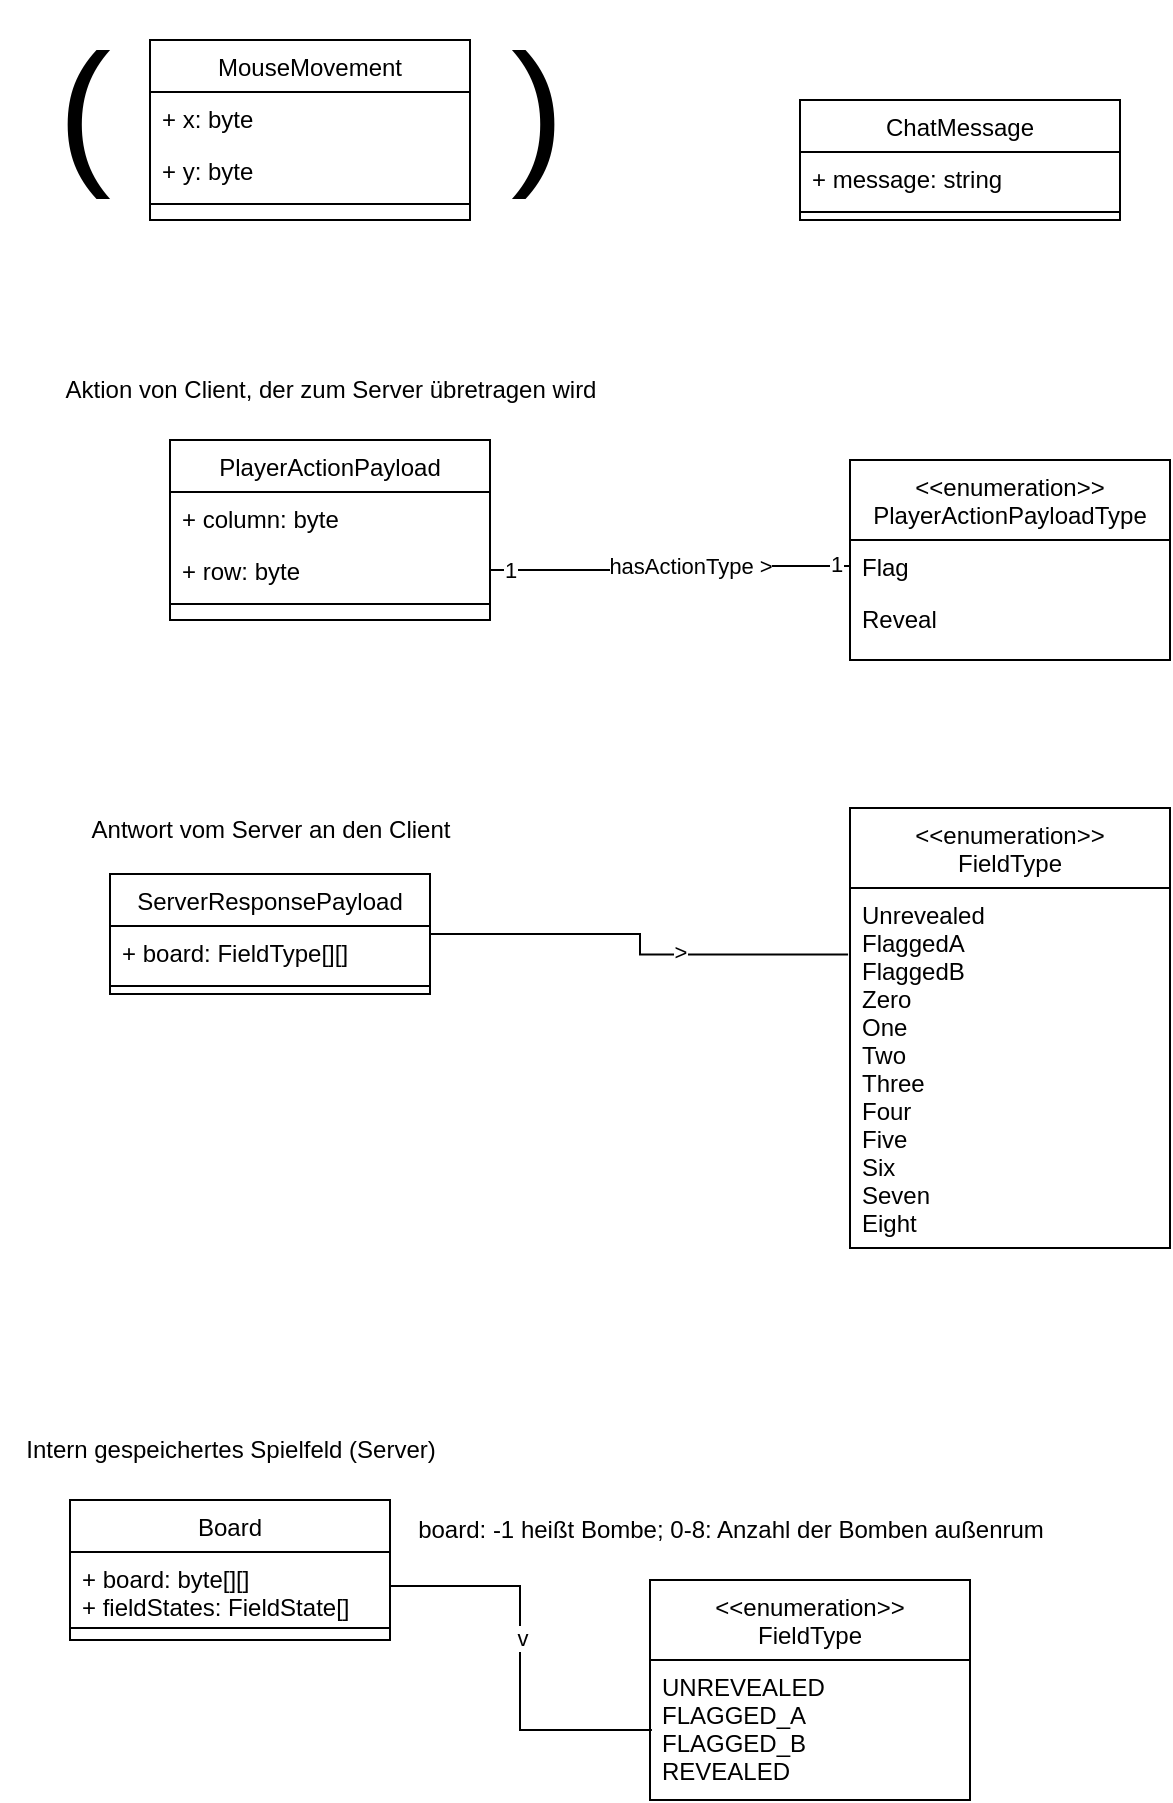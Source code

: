 <mxfile version="21.2.9" type="github">
  <diagram id="C5RBs43oDa-KdzZeNtuy" name="Page-1">
    <mxGraphModel dx="1434" dy="902" grid="1" gridSize="10" guides="1" tooltips="1" connect="1" arrows="1" fold="1" page="1" pageScale="1" pageWidth="827" pageHeight="1169" math="0" shadow="0">
      <root>
        <mxCell id="WIyWlLk6GJQsqaUBKTNV-0" />
        <mxCell id="WIyWlLk6GJQsqaUBKTNV-1" parent="WIyWlLk6GJQsqaUBKTNV-0" />
        <mxCell id="zkfFHV4jXpPFQw0GAbJ--0" value="PlayerActionPayload" style="swimlane;fontStyle=0;align=center;verticalAlign=top;childLayout=stackLayout;horizontal=1;startSize=26;horizontalStack=0;resizeParent=1;resizeLast=0;collapsible=1;marginBottom=0;rounded=0;shadow=0;strokeWidth=1;" parent="WIyWlLk6GJQsqaUBKTNV-1" vertex="1">
          <mxGeometry x="195" y="330" width="160" height="90" as="geometry">
            <mxRectangle x="230" y="140" width="160" height="26" as="alternateBounds" />
          </mxGeometry>
        </mxCell>
        <mxCell id="zkfFHV4jXpPFQw0GAbJ--1" value="+ column: byte" style="text;align=left;verticalAlign=top;spacingLeft=4;spacingRight=4;overflow=hidden;rotatable=0;points=[[0,0.5],[1,0.5]];portConstraint=eastwest;" parent="zkfFHV4jXpPFQw0GAbJ--0" vertex="1">
          <mxGeometry y="26" width="160" height="26" as="geometry" />
        </mxCell>
        <mxCell id="zkfFHV4jXpPFQw0GAbJ--2" value="+ row: byte" style="text;align=left;verticalAlign=top;spacingLeft=4;spacingRight=4;overflow=hidden;rotatable=0;points=[[0,0.5],[1,0.5]];portConstraint=eastwest;rounded=0;shadow=0;html=0;" parent="zkfFHV4jXpPFQw0GAbJ--0" vertex="1">
          <mxGeometry y="52" width="160" height="26" as="geometry" />
        </mxCell>
        <mxCell id="zkfFHV4jXpPFQw0GAbJ--4" value="" style="line;html=1;strokeWidth=1;align=left;verticalAlign=middle;spacingTop=-1;spacingLeft=3;spacingRight=3;rotatable=0;labelPosition=right;points=[];portConstraint=eastwest;" parent="zkfFHV4jXpPFQw0GAbJ--0" vertex="1">
          <mxGeometry y="78" width="160" height="8" as="geometry" />
        </mxCell>
        <mxCell id="txWwnfR5ILLDlTxguffX-0" value="Aktion von Client, der zum Server übretragen wird" style="text;html=1;align=center;verticalAlign=middle;resizable=0;points=[];autosize=1;strokeColor=none;fillColor=none;" parent="WIyWlLk6GJQsqaUBKTNV-1" vertex="1">
          <mxGeometry x="130" y="290" width="290" height="30" as="geometry" />
        </mxCell>
        <mxCell id="txWwnfR5ILLDlTxguffX-1" value="&lt;&lt;enumeration&gt;&gt;&#xa;PlayerActionPayloadType&#xa;" style="swimlane;fontStyle=0;align=center;verticalAlign=top;childLayout=stackLayout;horizontal=1;startSize=40;horizontalStack=0;resizeParent=1;resizeLast=0;collapsible=1;marginBottom=0;rounded=0;shadow=0;strokeWidth=1;" parent="WIyWlLk6GJQsqaUBKTNV-1" vertex="1">
          <mxGeometry x="535" y="340" width="160" height="100" as="geometry">
            <mxRectangle x="230" y="140" width="160" height="26" as="alternateBounds" />
          </mxGeometry>
        </mxCell>
        <mxCell id="txWwnfR5ILLDlTxguffX-2" value="Flag" style="text;align=left;verticalAlign=top;spacingLeft=4;spacingRight=4;overflow=hidden;rotatable=0;points=[[0,0.5],[1,0.5]];portConstraint=eastwest;" parent="txWwnfR5ILLDlTxguffX-1" vertex="1">
          <mxGeometry y="40" width="160" height="26" as="geometry" />
        </mxCell>
        <mxCell id="txWwnfR5ILLDlTxguffX-3" value="Reveal" style="text;align=left;verticalAlign=top;spacingLeft=4;spacingRight=4;overflow=hidden;rotatable=0;points=[[0,0.5],[1,0.5]];portConstraint=eastwest;rounded=0;shadow=0;html=0;" parent="txWwnfR5ILLDlTxguffX-1" vertex="1">
          <mxGeometry y="66" width="160" height="26" as="geometry" />
        </mxCell>
        <mxCell id="txWwnfR5ILLDlTxguffX-7" style="edgeStyle=orthogonalEdgeStyle;rounded=0;orthogonalLoop=1;jettySize=auto;html=1;exitX=1;exitY=0.5;exitDx=0;exitDy=0;entryX=0;entryY=0.5;entryDx=0;entryDy=0;endArrow=none;endFill=0;" parent="WIyWlLk6GJQsqaUBKTNV-1" source="zkfFHV4jXpPFQw0GAbJ--2" target="txWwnfR5ILLDlTxguffX-2" edge="1">
          <mxGeometry relative="1" as="geometry" />
        </mxCell>
        <mxCell id="txWwnfR5ILLDlTxguffX-8" value="hasActionType &amp;gt;" style="edgeLabel;html=1;align=center;verticalAlign=middle;resizable=0;points=[];" parent="txWwnfR5ILLDlTxguffX-7" vertex="1" connectable="0">
          <mxGeometry x="0.219" y="1" relative="1" as="geometry">
            <mxPoint x="-9" y="1" as="offset" />
          </mxGeometry>
        </mxCell>
        <mxCell id="txWwnfR5ILLDlTxguffX-9" value="1" style="edgeLabel;html=1;align=center;verticalAlign=middle;resizable=0;points=[];" parent="txWwnfR5ILLDlTxguffX-7" vertex="1" connectable="0">
          <mxGeometry x="-0.892" relative="1" as="geometry">
            <mxPoint as="offset" />
          </mxGeometry>
        </mxCell>
        <mxCell id="txWwnfR5ILLDlTxguffX-10" value="1" style="edgeLabel;html=1;align=center;verticalAlign=middle;resizable=0;points=[];" parent="txWwnfR5ILLDlTxguffX-7" vertex="1" connectable="0">
          <mxGeometry x="0.925" y="1" relative="1" as="geometry">
            <mxPoint as="offset" />
          </mxGeometry>
        </mxCell>
        <mxCell id="txWwnfR5ILLDlTxguffX-11" value="&lt;&lt;enumeration&gt;&gt;&#xa;FieldType&#xa;" style="swimlane;fontStyle=0;align=center;verticalAlign=top;childLayout=stackLayout;horizontal=1;startSize=40;horizontalStack=0;resizeParent=1;resizeLast=0;collapsible=1;marginBottom=0;rounded=0;shadow=0;strokeWidth=1;" parent="WIyWlLk6GJQsqaUBKTNV-1" vertex="1">
          <mxGeometry x="535" y="514" width="160" height="220" as="geometry">
            <mxRectangle x="560" y="304" width="160" height="26" as="alternateBounds" />
          </mxGeometry>
        </mxCell>
        <mxCell id="txWwnfR5ILLDlTxguffX-13" value="Unrevealed&#xa;FlaggedA&#xa;FlaggedB&#xa;Zero&#xa;One&#xa;Two&#xa;Three&#xa;Four&#xa;Five&#xa;Six&#xa;Seven&#xa;Eight&#xa;" style="text;align=left;verticalAlign=top;spacingLeft=4;spacingRight=4;overflow=hidden;rotatable=0;points=[[0,0.5],[1,0.5]];portConstraint=eastwest;rounded=0;shadow=0;html=0;" parent="txWwnfR5ILLDlTxguffX-11" vertex="1">
          <mxGeometry y="40" width="160" height="180" as="geometry" />
        </mxCell>
        <mxCell id="txWwnfR5ILLDlTxguffX-21" style="edgeStyle=orthogonalEdgeStyle;rounded=0;orthogonalLoop=1;jettySize=auto;html=1;entryX=-0.006;entryY=0.185;entryDx=0;entryDy=0;entryPerimeter=0;endArrow=none;endFill=0;" parent="WIyWlLk6GJQsqaUBKTNV-1" source="txWwnfR5ILLDlTxguffX-16" target="txWwnfR5ILLDlTxguffX-13" edge="1">
          <mxGeometry relative="1" as="geometry" />
        </mxCell>
        <mxCell id="txWwnfR5ILLDlTxguffX-24" value="&amp;gt;" style="edgeLabel;html=1;align=center;verticalAlign=middle;resizable=0;points=[];" parent="txWwnfR5ILLDlTxguffX-21" vertex="1" connectable="0">
          <mxGeometry x="0.237" y="2" relative="1" as="geometry">
            <mxPoint as="offset" />
          </mxGeometry>
        </mxCell>
        <mxCell id="txWwnfR5ILLDlTxguffX-16" value="ServerResponsePayload" style="swimlane;fontStyle=0;align=center;verticalAlign=top;childLayout=stackLayout;horizontal=1;startSize=26;horizontalStack=0;resizeParent=1;resizeLast=0;collapsible=1;marginBottom=0;rounded=0;shadow=0;strokeWidth=1;" parent="WIyWlLk6GJQsqaUBKTNV-1" vertex="1">
          <mxGeometry x="165" y="547" width="160" height="60" as="geometry">
            <mxRectangle x="230" y="140" width="160" height="26" as="alternateBounds" />
          </mxGeometry>
        </mxCell>
        <mxCell id="txWwnfR5ILLDlTxguffX-17" value="+ board: FieldType[][]" style="text;align=left;verticalAlign=top;spacingLeft=4;spacingRight=4;overflow=hidden;rotatable=0;points=[[0,0.5],[1,0.5]];portConstraint=eastwest;" parent="txWwnfR5ILLDlTxguffX-16" vertex="1">
          <mxGeometry y="26" width="160" height="26" as="geometry" />
        </mxCell>
        <mxCell id="txWwnfR5ILLDlTxguffX-19" value="" style="line;html=1;strokeWidth=1;align=left;verticalAlign=middle;spacingTop=-1;spacingLeft=3;spacingRight=3;rotatable=0;labelPosition=right;points=[];portConstraint=eastwest;" parent="txWwnfR5ILLDlTxguffX-16" vertex="1">
          <mxGeometry y="52" width="160" height="8" as="geometry" />
        </mxCell>
        <mxCell id="txWwnfR5ILLDlTxguffX-22" value="Antwort vom Server an den Client" style="text;html=1;align=center;verticalAlign=middle;resizable=0;points=[];autosize=1;strokeColor=none;fillColor=none;" parent="WIyWlLk6GJQsqaUBKTNV-1" vertex="1">
          <mxGeometry x="145" y="510" width="200" height="30" as="geometry" />
        </mxCell>
        <mxCell id="txWwnfR5ILLDlTxguffX-25" value="Board" style="swimlane;fontStyle=0;align=center;verticalAlign=top;childLayout=stackLayout;horizontal=1;startSize=26;horizontalStack=0;resizeParent=1;resizeLast=0;collapsible=1;marginBottom=0;rounded=0;shadow=0;strokeWidth=1;" parent="WIyWlLk6GJQsqaUBKTNV-1" vertex="1">
          <mxGeometry x="145" y="860" width="160" height="70" as="geometry">
            <mxRectangle x="230" y="140" width="160" height="26" as="alternateBounds" />
          </mxGeometry>
        </mxCell>
        <mxCell id="txWwnfR5ILLDlTxguffX-26" value="+ board: byte[][]&#xa;+ fieldStates: FieldState[]&#xa;" style="text;align=left;verticalAlign=top;spacingLeft=4;spacingRight=4;overflow=hidden;rotatable=0;points=[[0,0.5],[1,0.5]];portConstraint=eastwest;" parent="txWwnfR5ILLDlTxguffX-25" vertex="1">
          <mxGeometry y="26" width="160" height="34" as="geometry" />
        </mxCell>
        <mxCell id="txWwnfR5ILLDlTxguffX-27" value="" style="line;html=1;strokeWidth=1;align=left;verticalAlign=middle;spacingTop=-1;spacingLeft=3;spacingRight=3;rotatable=0;labelPosition=right;points=[];portConstraint=eastwest;" parent="txWwnfR5ILLDlTxguffX-25" vertex="1">
          <mxGeometry y="60" width="160" height="8" as="geometry" />
        </mxCell>
        <mxCell id="txWwnfR5ILLDlTxguffX-28" value="Intern gespeichertes Spielfeld (Server)" style="text;html=1;align=center;verticalAlign=middle;resizable=0;points=[];autosize=1;strokeColor=none;fillColor=none;" parent="WIyWlLk6GJQsqaUBKTNV-1" vertex="1">
          <mxGeometry x="110" y="820" width="230" height="30" as="geometry" />
        </mxCell>
        <mxCell id="txWwnfR5ILLDlTxguffX-29" value="board: -1 heißt Bombe; 0-8: Anzahl der Bomben außenrum" style="text;html=1;align=center;verticalAlign=middle;resizable=0;points=[];autosize=1;strokeColor=none;fillColor=none;" parent="WIyWlLk6GJQsqaUBKTNV-1" vertex="1">
          <mxGeometry x="305" y="860" width="340" height="30" as="geometry" />
        </mxCell>
        <mxCell id="txWwnfR5ILLDlTxguffX-30" value="&lt;&lt;enumeration&gt;&gt;&#xa;FieldType&#xa;" style="swimlane;fontStyle=0;align=center;verticalAlign=top;childLayout=stackLayout;horizontal=1;startSize=40;horizontalStack=0;resizeParent=1;resizeLast=0;collapsible=1;marginBottom=0;rounded=0;shadow=0;strokeWidth=1;" parent="WIyWlLk6GJQsqaUBKTNV-1" vertex="1">
          <mxGeometry x="435" y="900" width="160" height="110" as="geometry">
            <mxRectangle x="560" y="304" width="160" height="26" as="alternateBounds" />
          </mxGeometry>
        </mxCell>
        <mxCell id="txWwnfR5ILLDlTxguffX-31" value="UNREVEALED&#xa;FLAGGED_A&#xa;FLAGGED_B&#xa;REVEALED&#xa;" style="text;align=left;verticalAlign=top;spacingLeft=4;spacingRight=4;overflow=hidden;rotatable=0;points=[[0,0.5],[1,0.5]];portConstraint=eastwest;rounded=0;shadow=0;html=0;" parent="txWwnfR5ILLDlTxguffX-30" vertex="1">
          <mxGeometry y="40" width="160" height="60" as="geometry" />
        </mxCell>
        <mxCell id="txWwnfR5ILLDlTxguffX-32" style="edgeStyle=orthogonalEdgeStyle;rounded=0;orthogonalLoop=1;jettySize=auto;html=1;exitX=1;exitY=0.5;exitDx=0;exitDy=0;entryX=0.006;entryY=0.583;entryDx=0;entryDy=0;entryPerimeter=0;endArrow=none;endFill=0;" parent="WIyWlLk6GJQsqaUBKTNV-1" source="txWwnfR5ILLDlTxguffX-26" target="txWwnfR5ILLDlTxguffX-31" edge="1">
          <mxGeometry relative="1" as="geometry" />
        </mxCell>
        <mxCell id="txWwnfR5ILLDlTxguffX-33" value="v" style="edgeLabel;html=1;align=center;verticalAlign=middle;resizable=0;points=[];" parent="txWwnfR5ILLDlTxguffX-32" vertex="1" connectable="0">
          <mxGeometry x="-0.101" y="1" relative="1" as="geometry">
            <mxPoint as="offset" />
          </mxGeometry>
        </mxCell>
        <mxCell id="txWwnfR5ILLDlTxguffX-34" value="MouseMovement" style="swimlane;fontStyle=0;align=center;verticalAlign=top;childLayout=stackLayout;horizontal=1;startSize=26;horizontalStack=0;resizeParent=1;resizeLast=0;collapsible=1;marginBottom=0;rounded=0;shadow=0;strokeWidth=1;" parent="WIyWlLk6GJQsqaUBKTNV-1" vertex="1">
          <mxGeometry x="185" y="130" width="160" height="90" as="geometry">
            <mxRectangle x="230" y="140" width="160" height="26" as="alternateBounds" />
          </mxGeometry>
        </mxCell>
        <mxCell id="txWwnfR5ILLDlTxguffX-35" value="+ x: byte" style="text;align=left;verticalAlign=top;spacingLeft=4;spacingRight=4;overflow=hidden;rotatable=0;points=[[0,0.5],[1,0.5]];portConstraint=eastwest;" parent="txWwnfR5ILLDlTxguffX-34" vertex="1">
          <mxGeometry y="26" width="160" height="26" as="geometry" />
        </mxCell>
        <mxCell id="txWwnfR5ILLDlTxguffX-36" value="+ y: byte" style="text;align=left;verticalAlign=top;spacingLeft=4;spacingRight=4;overflow=hidden;rotatable=0;points=[[0,0.5],[1,0.5]];portConstraint=eastwest;rounded=0;shadow=0;html=0;" parent="txWwnfR5ILLDlTxguffX-34" vertex="1">
          <mxGeometry y="52" width="160" height="26" as="geometry" />
        </mxCell>
        <mxCell id="txWwnfR5ILLDlTxguffX-37" value="" style="line;html=1;strokeWidth=1;align=left;verticalAlign=middle;spacingTop=-1;spacingLeft=3;spacingRight=3;rotatable=0;labelPosition=right;points=[];portConstraint=eastwest;" parent="txWwnfR5ILLDlTxguffX-34" vertex="1">
          <mxGeometry y="78" width="160" height="8" as="geometry" />
        </mxCell>
        <mxCell id="txWwnfR5ILLDlTxguffX-38" value="&lt;font style=&quot;font-size: 80px;&quot;&gt;(&amp;nbsp;&amp;nbsp;&amp;nbsp;&amp;nbsp;&amp;nbsp;&amp;nbsp;&amp;nbsp;&amp;nbsp; )&lt;br&gt;&lt;/font&gt;" style="text;html=1;align=center;verticalAlign=middle;resizable=0;points=[];autosize=1;strokeColor=none;fillColor=none;" parent="WIyWlLk6GJQsqaUBKTNV-1" vertex="1">
          <mxGeometry x="125" y="110" width="280" height="110" as="geometry" />
        </mxCell>
        <mxCell id="txWwnfR5ILLDlTxguffX-46" value="ChatMessage" style="swimlane;fontStyle=0;align=center;verticalAlign=top;childLayout=stackLayout;horizontal=1;startSize=26;horizontalStack=0;resizeParent=1;resizeLast=0;collapsible=1;marginBottom=0;rounded=0;shadow=0;strokeWidth=1;" parent="WIyWlLk6GJQsqaUBKTNV-1" vertex="1">
          <mxGeometry x="510" y="160" width="160" height="60" as="geometry">
            <mxRectangle x="230" y="140" width="160" height="26" as="alternateBounds" />
          </mxGeometry>
        </mxCell>
        <mxCell id="txWwnfR5ILLDlTxguffX-47" value="+ message: string" style="text;align=left;verticalAlign=top;spacingLeft=4;spacingRight=4;overflow=hidden;rotatable=0;points=[[0,0.5],[1,0.5]];portConstraint=eastwest;" parent="txWwnfR5ILLDlTxguffX-46" vertex="1">
          <mxGeometry y="26" width="160" height="26" as="geometry" />
        </mxCell>
        <mxCell id="txWwnfR5ILLDlTxguffX-49" value="" style="line;html=1;strokeWidth=1;align=left;verticalAlign=middle;spacingTop=-1;spacingLeft=3;spacingRight=3;rotatable=0;labelPosition=right;points=[];portConstraint=eastwest;" parent="txWwnfR5ILLDlTxguffX-46" vertex="1">
          <mxGeometry y="52" width="160" height="8" as="geometry" />
        </mxCell>
      </root>
    </mxGraphModel>
  </diagram>
</mxfile>
